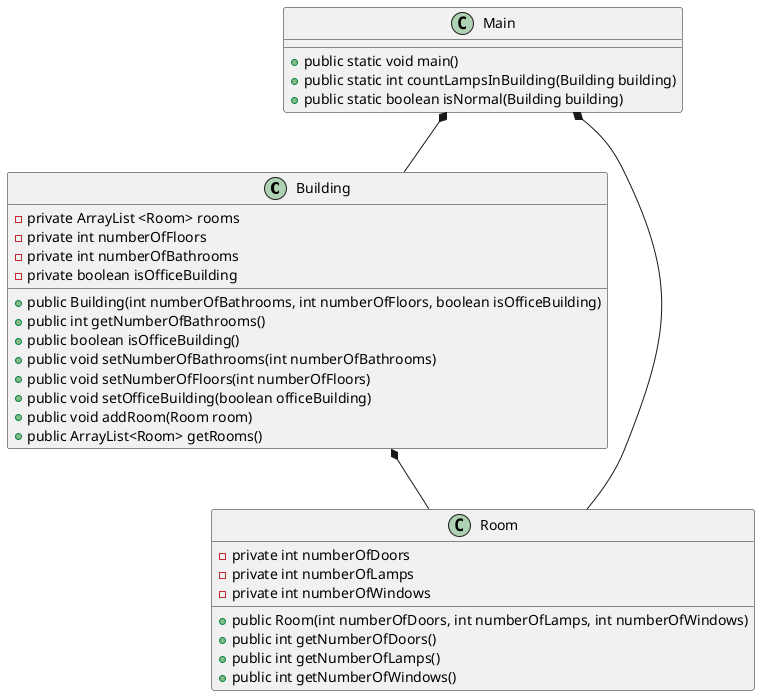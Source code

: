 @startuml
'https://plantuml.com/object-diagram

class Building
class Main
class Room

Main : + public static void main()
Main : + public static int countLampsInBuilding(Building building)
Main : + public static boolean isNormal(Building building)

Building : - private ArrayList <Room> rooms
Building : - private int numberOfFloors
Building : - private int numberOfBathrooms
Building : - private boolean isOfficeBuilding
Building : + public Building(int numberOfBathrooms, int numberOfFloors, boolean isOfficeBuilding)
Building : + public int getNumberOfBathrooms()
Building : + public boolean isOfficeBuilding()
Building : + public void setNumberOfBathrooms(int numberOfBathrooms)
Building : + public void setNumberOfFloors(int numberOfFloors)
Building : + public void setOfficeBuilding(boolean officeBuilding)
Building : + public void addRoom(Room room)
Building : + public ArrayList<Room> getRooms()

Room : - private int numberOfDoors
Room : - private int numberOfLamps
Room : - private int numberOfWindows
Room : + public Room(int numberOfDoors, int numberOfLamps, int numberOfWindows)
Room : + public int getNumberOfDoors()
Room : + public int getNumberOfLamps()
Room : + public int getNumberOfWindows()

Main *-- Building
Main *-- Room
Building *-- Room
@enduml
